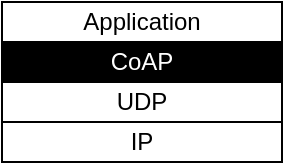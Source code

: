 <mxfile version="16.5.5" type="github">
  <diagram id="EGsvSg87JPhMQienTc2f" name="Page-1">
    <mxGraphModel dx="861" dy="470" grid="1" gridSize="10" guides="1" tooltips="1" connect="1" arrows="1" fold="1" page="1" pageScale="1" pageWidth="850" pageHeight="1100" math="0" shadow="0">
      <root>
        <mxCell id="0" />
        <mxCell id="1" parent="0" />
        <mxCell id="XyKJyY4EqdOP1PUAJ3PM-3" value="" style="group" vertex="1" connectable="0" parent="1">
          <mxGeometry x="80" y="40" width="140" height="80" as="geometry" />
        </mxCell>
        <mxCell id="bBhaSAR98YRwD001h2is-1" value="Application" style="rounded=0;whiteSpace=wrap;html=1;" parent="XyKJyY4EqdOP1PUAJ3PM-3" vertex="1">
          <mxGeometry width="140" height="20" as="geometry" />
        </mxCell>
        <mxCell id="bBhaSAR98YRwD001h2is-2" value="&lt;font color=&quot;#ffffff&quot;&gt;CoAP&lt;/font&gt;" style="rounded=0;whiteSpace=wrap;html=1;fillColor=#000000;" parent="XyKJyY4EqdOP1PUAJ3PM-3" vertex="1">
          <mxGeometry y="20" width="140" height="20" as="geometry" />
        </mxCell>
        <mxCell id="bBhaSAR98YRwD001h2is-3" value="UDP" style="rounded=0;whiteSpace=wrap;html=1;" parent="XyKJyY4EqdOP1PUAJ3PM-3" vertex="1">
          <mxGeometry y="40" width="140" height="20" as="geometry" />
        </mxCell>
        <mxCell id="XyKJyY4EqdOP1PUAJ3PM-1" value="IP" style="rounded=0;whiteSpace=wrap;html=1;" vertex="1" parent="XyKJyY4EqdOP1PUAJ3PM-3">
          <mxGeometry y="60" width="140" height="20" as="geometry" />
        </mxCell>
      </root>
    </mxGraphModel>
  </diagram>
</mxfile>
